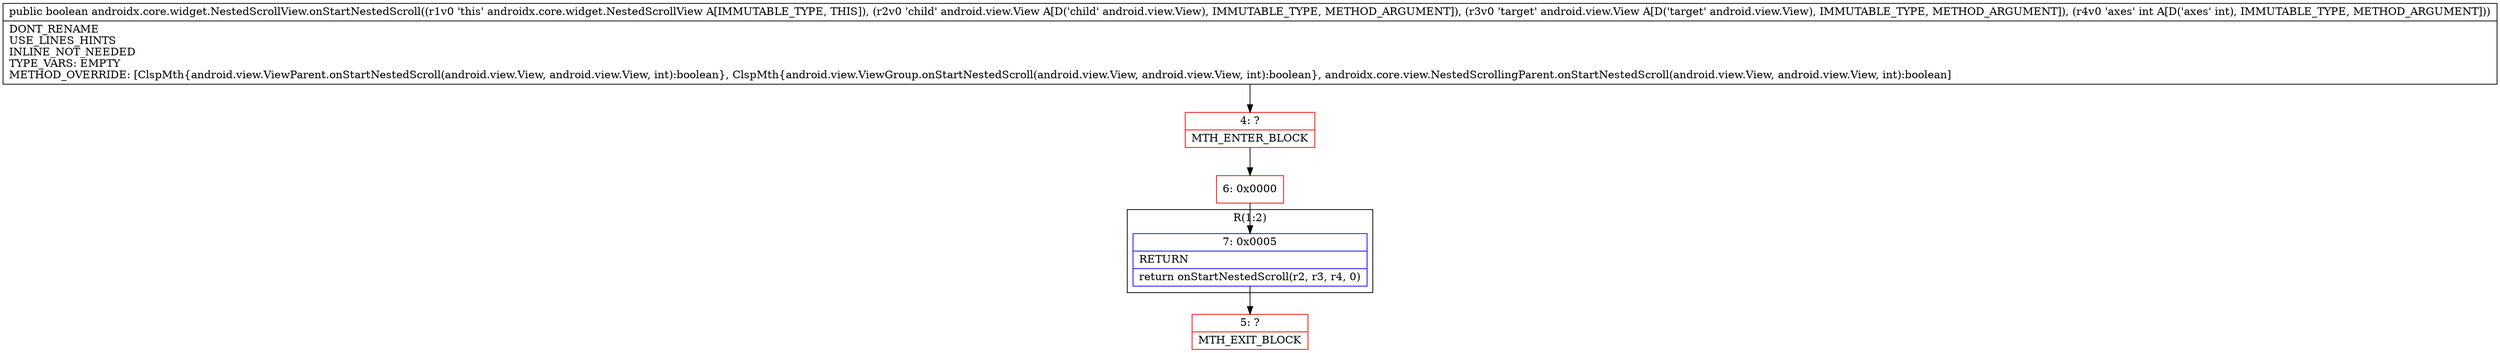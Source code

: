 digraph "CFG forandroidx.core.widget.NestedScrollView.onStartNestedScroll(Landroid\/view\/View;Landroid\/view\/View;I)Z" {
subgraph cluster_Region_934681141 {
label = "R(1:2)";
node [shape=record,color=blue];
Node_7 [shape=record,label="{7\:\ 0x0005|RETURN\l|return onStartNestedScroll(r2, r3, r4, 0)\l}"];
}
Node_4 [shape=record,color=red,label="{4\:\ ?|MTH_ENTER_BLOCK\l}"];
Node_6 [shape=record,color=red,label="{6\:\ 0x0000}"];
Node_5 [shape=record,color=red,label="{5\:\ ?|MTH_EXIT_BLOCK\l}"];
MethodNode[shape=record,label="{public boolean androidx.core.widget.NestedScrollView.onStartNestedScroll((r1v0 'this' androidx.core.widget.NestedScrollView A[IMMUTABLE_TYPE, THIS]), (r2v0 'child' android.view.View A[D('child' android.view.View), IMMUTABLE_TYPE, METHOD_ARGUMENT]), (r3v0 'target' android.view.View A[D('target' android.view.View), IMMUTABLE_TYPE, METHOD_ARGUMENT]), (r4v0 'axes' int A[D('axes' int), IMMUTABLE_TYPE, METHOD_ARGUMENT]))  | DONT_RENAME\lUSE_LINES_HINTS\lINLINE_NOT_NEEDED\lTYPE_VARS: EMPTY\lMETHOD_OVERRIDE: [ClspMth\{android.view.ViewParent.onStartNestedScroll(android.view.View, android.view.View, int):boolean\}, ClspMth\{android.view.ViewGroup.onStartNestedScroll(android.view.View, android.view.View, int):boolean\}, androidx.core.view.NestedScrollingParent.onStartNestedScroll(android.view.View, android.view.View, int):boolean]\l}"];
MethodNode -> Node_4;Node_7 -> Node_5;
Node_4 -> Node_6;
Node_6 -> Node_7;
}

